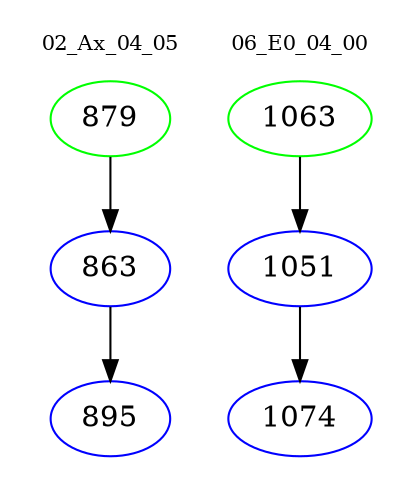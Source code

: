 digraph{
subgraph cluster_0 {
color = white
label = "02_Ax_04_05";
fontsize=10;
T0_879 [label="879", color="green"]
T0_879 -> T0_863 [color="black"]
T0_863 [label="863", color="blue"]
T0_863 -> T0_895 [color="black"]
T0_895 [label="895", color="blue"]
}
subgraph cluster_1 {
color = white
label = "06_E0_04_00";
fontsize=10;
T1_1063 [label="1063", color="green"]
T1_1063 -> T1_1051 [color="black"]
T1_1051 [label="1051", color="blue"]
T1_1051 -> T1_1074 [color="black"]
T1_1074 [label="1074", color="blue"]
}
}
